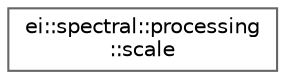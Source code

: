 digraph "Graphical Class Hierarchy"
{
 // LATEX_PDF_SIZE
  bgcolor="transparent";
  edge [fontname=Helvetica,fontsize=10,labelfontname=Helvetica,labelfontsize=10];
  node [fontname=Helvetica,fontsize=10,shape=box,height=0.2,width=0.4];
  rankdir="LR";
  Node0 [id="Node000000",label="ei::spectral::processing\l::scale",height=0.2,width=0.4,color="grey40", fillcolor="white", style="filled",URL="$classei_1_1spectral_1_1processing_1_1scale.html",tooltip=" "];
}
